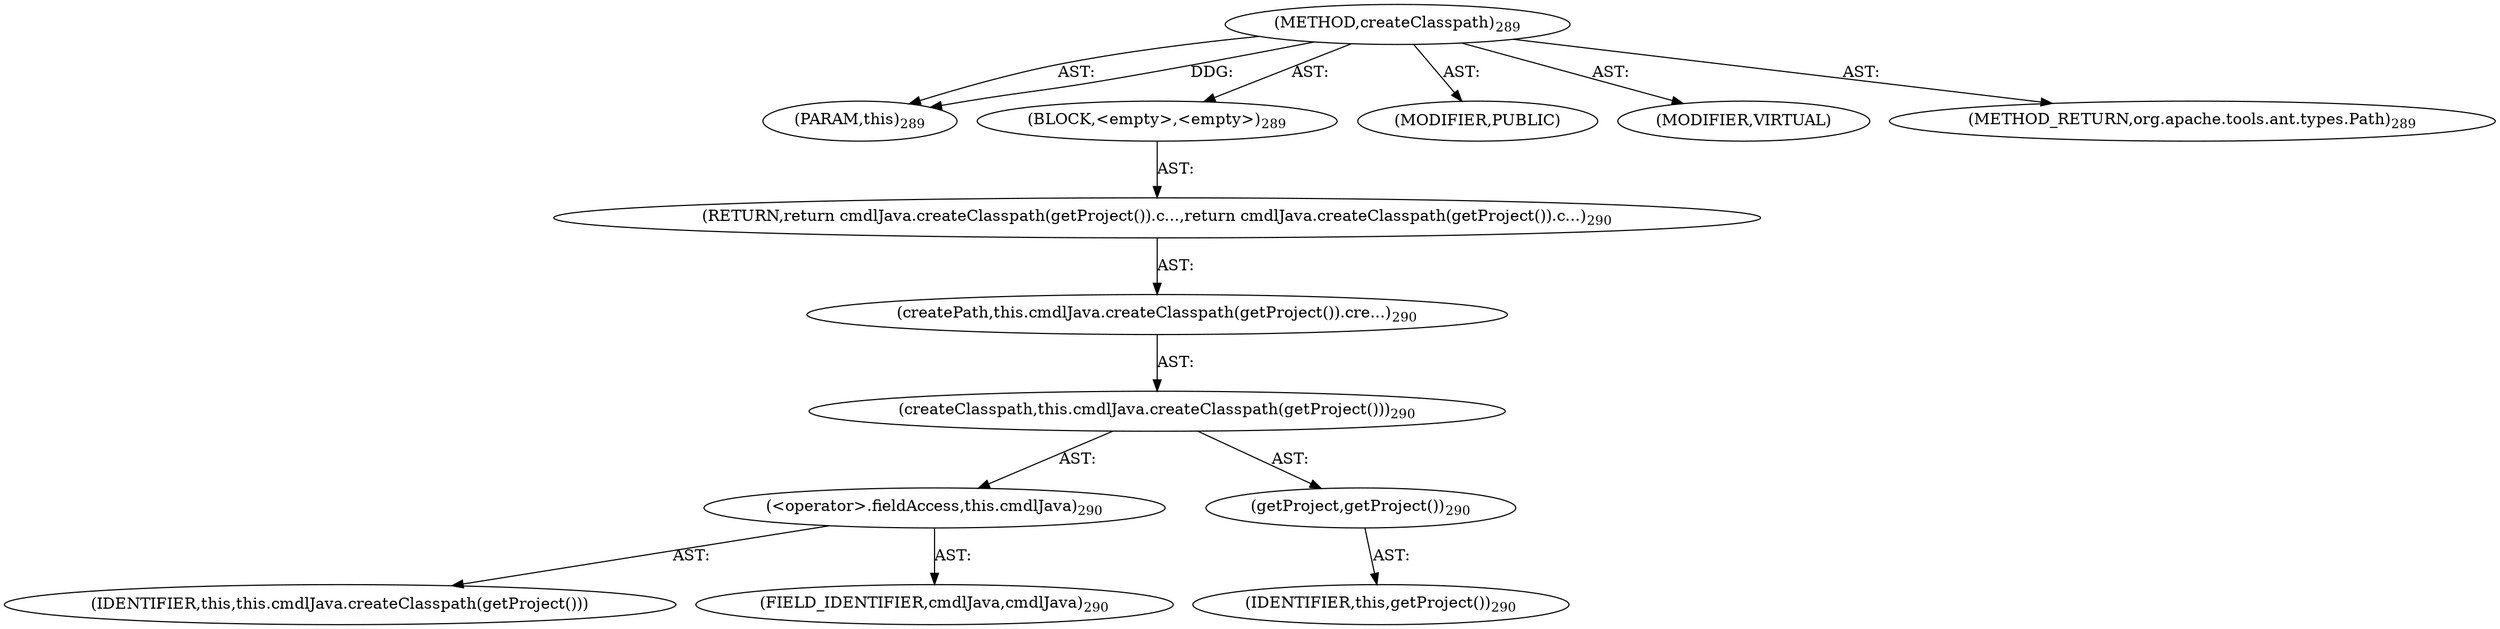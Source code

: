 digraph "createClasspath" {  
"111669149719" [label = <(METHOD,createClasspath)<SUB>289</SUB>> ]
"115964116992" [label = <(PARAM,this)<SUB>289</SUB>> ]
"25769803801" [label = <(BLOCK,&lt;empty&gt;,&lt;empty&gt;)<SUB>289</SUB>> ]
"146028888072" [label = <(RETURN,return cmdlJava.createClasspath(getProject()).c...,return cmdlJava.createClasspath(getProject()).c...)<SUB>290</SUB>> ]
"30064771126" [label = <(createPath,this.cmdlJava.createClasspath(getProject()).cre...)<SUB>290</SUB>> ]
"30064771127" [label = <(createClasspath,this.cmdlJava.createClasspath(getProject()))<SUB>290</SUB>> ]
"30064771128" [label = <(&lt;operator&gt;.fieldAccess,this.cmdlJava)<SUB>290</SUB>> ]
"68719476792" [label = <(IDENTIFIER,this,this.cmdlJava.createClasspath(getProject()))> ]
"55834574873" [label = <(FIELD_IDENTIFIER,cmdlJava,cmdlJava)<SUB>290</SUB>> ]
"30064771129" [label = <(getProject,getProject())<SUB>290</SUB>> ]
"68719476736" [label = <(IDENTIFIER,this,getProject())<SUB>290</SUB>> ]
"133143986244" [label = <(MODIFIER,PUBLIC)> ]
"133143986245" [label = <(MODIFIER,VIRTUAL)> ]
"128849018903" [label = <(METHOD_RETURN,org.apache.tools.ant.types.Path)<SUB>289</SUB>> ]
  "111669149719" -> "115964116992"  [ label = "AST: "] 
  "111669149719" -> "25769803801"  [ label = "AST: "] 
  "111669149719" -> "133143986244"  [ label = "AST: "] 
  "111669149719" -> "133143986245"  [ label = "AST: "] 
  "111669149719" -> "128849018903"  [ label = "AST: "] 
  "25769803801" -> "146028888072"  [ label = "AST: "] 
  "146028888072" -> "30064771126"  [ label = "AST: "] 
  "30064771126" -> "30064771127"  [ label = "AST: "] 
  "30064771127" -> "30064771128"  [ label = "AST: "] 
  "30064771127" -> "30064771129"  [ label = "AST: "] 
  "30064771128" -> "68719476792"  [ label = "AST: "] 
  "30064771128" -> "55834574873"  [ label = "AST: "] 
  "30064771129" -> "68719476736"  [ label = "AST: "] 
  "111669149719" -> "115964116992"  [ label = "DDG: "] 
}
